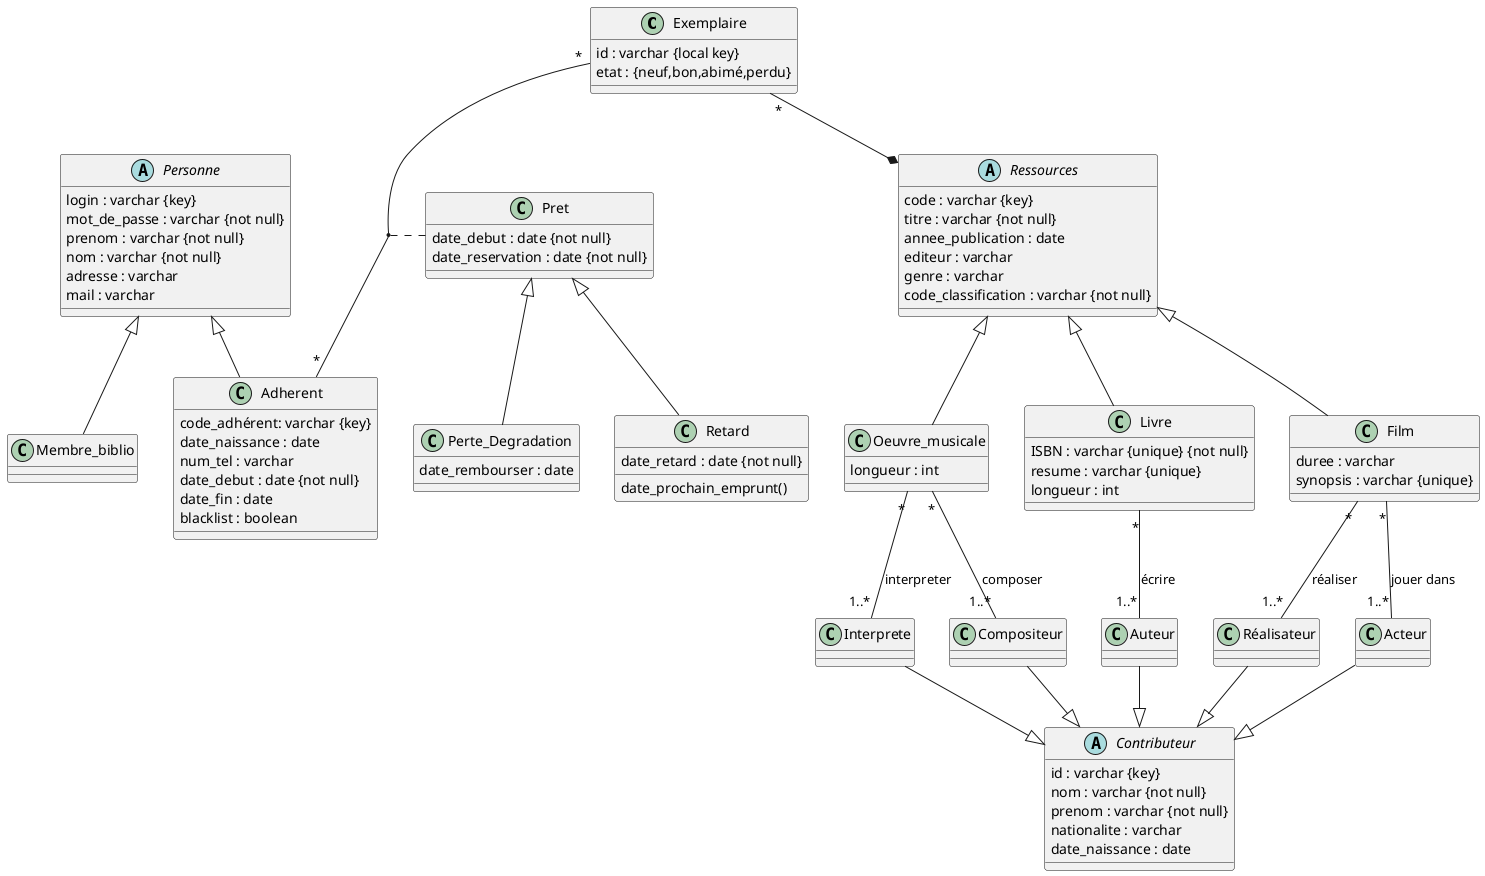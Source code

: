 @startuml
class Exemplaire{
    id : varchar {local key}
    etat : {neuf,bon,abimé,perdu}
}

abstract class Ressources{
    code : varchar {key}
    titre : varchar {not null}
    annee_publication : date
    editeur : varchar
    genre : varchar
    code_classification : varchar {not null}
}

class Livre{
    ISBN : varchar {unique} {not null}
    resume : varchar {unique}
    longueur : int
}

class Film{
    duree : varchar
    synopsis : varchar {unique}
}

class  Oeuvre_musicale{
    longueur : int
}

abstract class Contributeur{
    id : varchar {key}
    nom : varchar {not null}
    prenom : varchar {not null}
    nationalite : varchar
    date_naissance : date
}

class Auteur{}

class Acteur{}

class Réalisateur{}

class Interprete{}

class Compositeur{}


Exemplaire "*" --* " " Ressources

Ressources " " <|-- " " Livre

Ressources " " <|-- " " Film

Ressources " " <|-- " " Oeuvre_musicale

Livre "*"  --  "1..*" Auteur : écrire

Film "*"   --  "1..*" Acteur : jouer dans

Film "*"   --  "1..*" Réalisateur : réaliser

Oeuvre_musicale "*" -- "1..*" Interprete  : interpreter

Oeuvre_musicale "*" -- "1..*" Compositeur : composer

Auteur " " --|> " " Contributeur

Acteur " " --|> " " Contributeur

Réalisateur " " --|> " " Contributeur

Interprete " " --|> " " Contributeur

Compositeur " " --|> " " Contributeur

abstract class Personne {
  login : varchar {key}
  mot_de_passe : varchar {not null}
  prenom : varchar {not null}
  nom : varchar {not null}
  adresse : varchar 
  mail : varchar
}

class Adherent {
  code_adhérent: varchar {key}
  date_naissance : date
  num_tel : varchar
  date_debut : date {not null}
  date_fin : date 
  blacklist : boolean
}

class Membre_biblio {
}

Personne  <|--  Adherent
Personne  <|--  Membre_biblio

class Pret {
   date_debut : date {not null}
   date_reservation : date {not null}
}

class Retard {
   date_retard : date {not null}
   date_prochain_emprunt()
}

class Perte_Degradation {
   date_rembourser : date
}


Pret <|-- Retard
Pret <|-- Perte_Degradation
Exemplaire "*" -- "*" Adherent
(Adherent,Exemplaire) .. Pret
@enduml